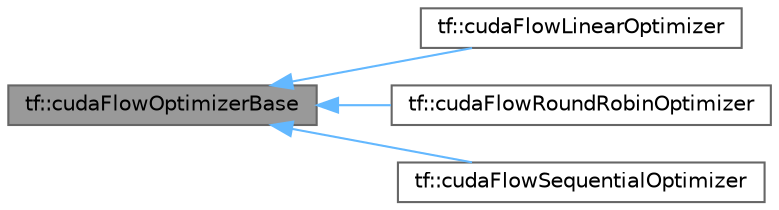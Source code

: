 digraph "tf::cudaFlowOptimizerBase"
{
 // LATEX_PDF_SIZE
  bgcolor="transparent";
  edge [fontname=Helvetica,fontsize=10,labelfontname=Helvetica,labelfontsize=10];
  node [fontname=Helvetica,fontsize=10,shape=box,height=0.2,width=0.4];
  rankdir="LR";
  Node1 [id="Node000001",label="tf::cudaFlowOptimizerBase",height=0.2,width=0.4,color="gray40", fillcolor="grey60", style="filled", fontcolor="black",tooltip="class to provide helper common methods for optimization algorithms"];
  Node1 -> Node2 [id="edge1_Node000001_Node000002",dir="back",color="steelblue1",style="solid",tooltip=" "];
  Node2 [id="Node000002",label="tf::cudaFlowLinearOptimizer",height=0.2,width=0.4,color="gray40", fillcolor="white", style="filled",URL="$classtf_1_1cuda_flow_linear_optimizer.html",tooltip="class to capture a linear CUDA graph using a sequential stream"];
  Node1 -> Node3 [id="edge2_Node000001_Node000003",dir="back",color="steelblue1",style="solid",tooltip=" "];
  Node3 [id="Node000003",label="tf::cudaFlowRoundRobinOptimizer",height=0.2,width=0.4,color="gray40", fillcolor="white", style="filled",URL="$classtf_1_1cuda_flow_round_robin_optimizer.html",tooltip="class to capture a CUDA graph using a round-robin algorithm"];
  Node1 -> Node4 [id="edge3_Node000001_Node000004",dir="back",color="steelblue1",style="solid",tooltip=" "];
  Node4 [id="Node000004",label="tf::cudaFlowSequentialOptimizer",height=0.2,width=0.4,color="gray40", fillcolor="white", style="filled",URL="$classtf_1_1cuda_flow_sequential_optimizer.html",tooltip="class to capture a CUDA graph using a sequential stream"];
}
